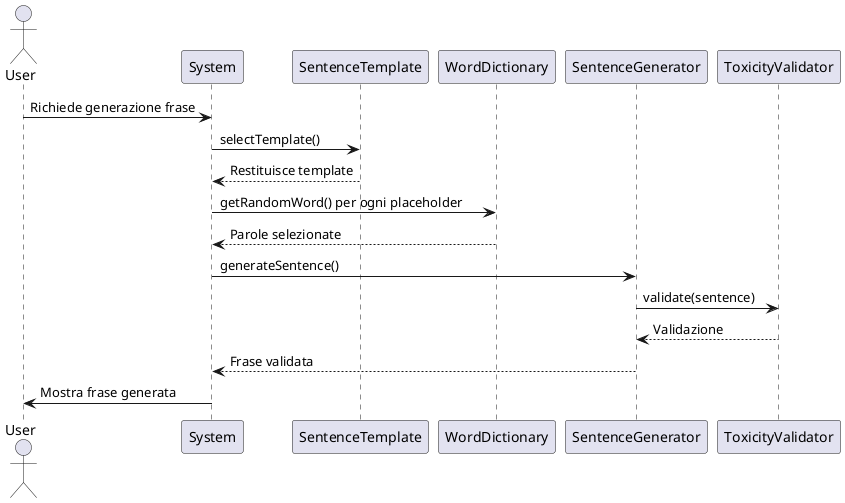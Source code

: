 
@startuml
actor User
participant System
participant SentenceTemplate
participant WordDictionary
participant SentenceGenerator
participant ToxicityValidator

User -> System : Richiede generazione frase
System -> SentenceTemplate : selectTemplate()
SentenceTemplate --> System : Restituisce template
System -> WordDictionary : getRandomWord() per ogni placeholder
WordDictionary --> System : Parole selezionate
System -> SentenceGenerator : generateSentence()
SentenceGenerator -> ToxicityValidator : validate(sentence)
ToxicityValidator --> SentenceGenerator : Validazione
SentenceGenerator --> System : Frase validata
System -> User : Mostra frase generata
@enduml
